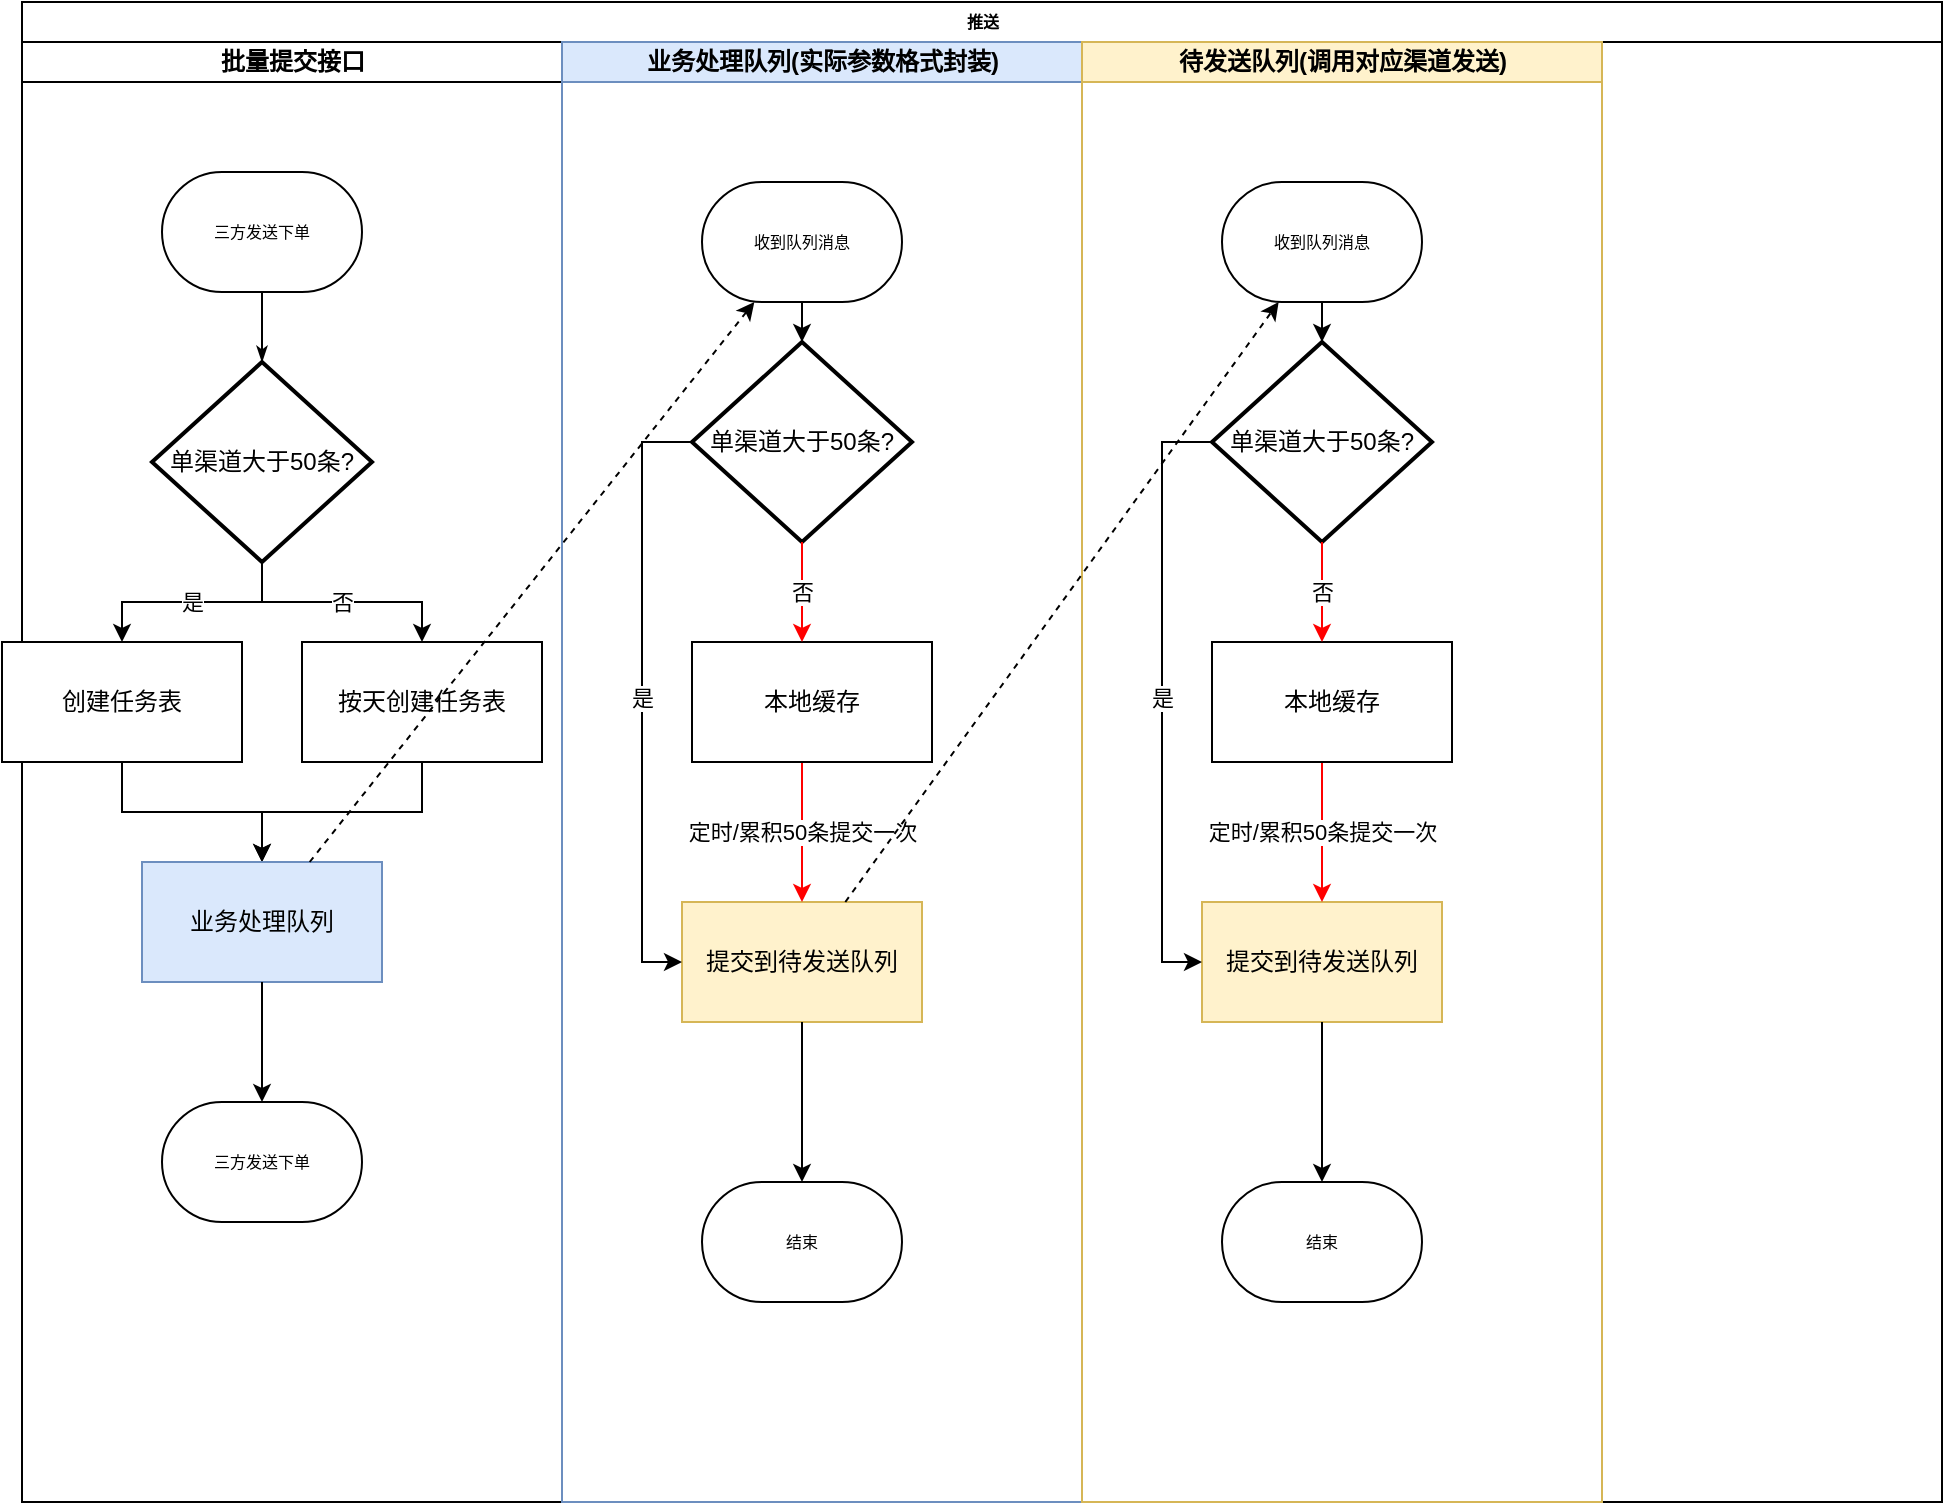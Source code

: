 <mxfile version="20.0.3" type="github">
  <diagram id="C5RBs43oDa-KdzZeNtuy" name="Page-1">
    <mxGraphModel dx="1038" dy="579" grid="1" gridSize="10" guides="1" tooltips="1" connect="1" arrows="1" fold="1" page="1" pageScale="1" pageWidth="827" pageHeight="1169" math="0" shadow="0">
      <root>
        <mxCell id="WIyWlLk6GJQsqaUBKTNV-0" />
        <mxCell id="WIyWlLk6GJQsqaUBKTNV-1" parent="WIyWlLk6GJQsqaUBKTNV-0" />
        <mxCell id="mbmvQlX0xwVgaDl7BcdG-14" value="推送" style="swimlane;html=1;childLayout=stackLayout;startSize=20;rounded=0;shadow=0;labelBackgroundColor=none;strokeWidth=1;fontFamily=Verdana;fontSize=8;align=center;" vertex="1" parent="WIyWlLk6GJQsqaUBKTNV-1">
          <mxGeometry x="10" y="30" width="960" height="750" as="geometry" />
        </mxCell>
        <mxCell id="mbmvQlX0xwVgaDl7BcdG-15" value="批量提交接口" style="swimlane;html=1;startSize=20;" vertex="1" parent="mbmvQlX0xwVgaDl7BcdG-14">
          <mxGeometry y="20" width="270" height="730" as="geometry" />
        </mxCell>
        <mxCell id="mbmvQlX0xwVgaDl7BcdG-16" value="三方发送下单" style="rounded=1;whiteSpace=wrap;html=1;shadow=0;labelBackgroundColor=none;strokeWidth=1;fontFamily=Verdana;fontSize=8;align=center;arcSize=50;" vertex="1" parent="mbmvQlX0xwVgaDl7BcdG-15">
          <mxGeometry x="70" y="65" width="100" height="60" as="geometry" />
        </mxCell>
        <mxCell id="mbmvQlX0xwVgaDl7BcdG-62" value="单渠道大于50条?" style="strokeWidth=2;html=1;shape=mxgraph.flowchart.decision;whiteSpace=wrap;" vertex="1" parent="mbmvQlX0xwVgaDl7BcdG-15">
          <mxGeometry x="65" y="160" width="110" height="100" as="geometry" />
        </mxCell>
        <mxCell id="mbmvQlX0xwVgaDl7BcdG-19" style="edgeStyle=orthogonalEdgeStyle;rounded=1;html=1;labelBackgroundColor=none;startArrow=none;startFill=0;startSize=5;endArrow=classicThin;endFill=1;endSize=5;jettySize=auto;orthogonalLoop=1;strokeWidth=1;fontFamily=Verdana;fontSize=8" edge="1" parent="mbmvQlX0xwVgaDl7BcdG-15" source="mbmvQlX0xwVgaDl7BcdG-16" target="mbmvQlX0xwVgaDl7BcdG-62">
          <mxGeometry relative="1" as="geometry">
            <mxPoint x="70" y="160" as="targetPoint" />
          </mxGeometry>
        </mxCell>
        <mxCell id="mbmvQlX0xwVgaDl7BcdG-71" style="edgeStyle=orthogonalEdgeStyle;rounded=0;orthogonalLoop=1;jettySize=auto;html=1;" edge="1" parent="mbmvQlX0xwVgaDl7BcdG-15" source="mbmvQlX0xwVgaDl7BcdG-66" target="mbmvQlX0xwVgaDl7BcdG-70">
          <mxGeometry relative="1" as="geometry" />
        </mxCell>
        <mxCell id="mbmvQlX0xwVgaDl7BcdG-66" value="创建任务表" style="rounded=0;whiteSpace=wrap;html=1;" vertex="1" parent="mbmvQlX0xwVgaDl7BcdG-15">
          <mxGeometry x="-10" y="300" width="120" height="60" as="geometry" />
        </mxCell>
        <mxCell id="mbmvQlX0xwVgaDl7BcdG-65" value="是" style="edgeStyle=orthogonalEdgeStyle;rounded=0;orthogonalLoop=1;jettySize=auto;html=1;" edge="1" parent="mbmvQlX0xwVgaDl7BcdG-15" source="mbmvQlX0xwVgaDl7BcdG-62" target="mbmvQlX0xwVgaDl7BcdG-66">
          <mxGeometry relative="1" as="geometry">
            <mxPoint x="70" y="330" as="targetPoint" />
          </mxGeometry>
        </mxCell>
        <mxCell id="mbmvQlX0xwVgaDl7BcdG-72" style="edgeStyle=orthogonalEdgeStyle;rounded=0;orthogonalLoop=1;jettySize=auto;html=1;" edge="1" parent="mbmvQlX0xwVgaDl7BcdG-15" source="mbmvQlX0xwVgaDl7BcdG-67" target="mbmvQlX0xwVgaDl7BcdG-70">
          <mxGeometry relative="1" as="geometry" />
        </mxCell>
        <mxCell id="mbmvQlX0xwVgaDl7BcdG-67" value="按天创建任务表" style="rounded=0;whiteSpace=wrap;html=1;" vertex="1" parent="mbmvQlX0xwVgaDl7BcdG-15">
          <mxGeometry x="140" y="300" width="120" height="60" as="geometry" />
        </mxCell>
        <mxCell id="mbmvQlX0xwVgaDl7BcdG-64" value="否" style="edgeStyle=orthogonalEdgeStyle;rounded=0;orthogonalLoop=1;jettySize=auto;html=1;" edge="1" parent="mbmvQlX0xwVgaDl7BcdG-15" source="mbmvQlX0xwVgaDl7BcdG-62" target="mbmvQlX0xwVgaDl7BcdG-67">
          <mxGeometry relative="1" as="geometry">
            <mxPoint x="190" y="300" as="targetPoint" />
          </mxGeometry>
        </mxCell>
        <mxCell id="mbmvQlX0xwVgaDl7BcdG-70" value="业务处理队列" style="rounded=0;whiteSpace=wrap;html=1;fillColor=#dae8fc;strokeColor=#6c8ebf;" vertex="1" parent="mbmvQlX0xwVgaDl7BcdG-15">
          <mxGeometry x="60" y="410" width="120" height="60" as="geometry" />
        </mxCell>
        <mxCell id="mbmvQlX0xwVgaDl7BcdG-74" value="" style="edgeStyle=orthogonalEdgeStyle;rounded=0;orthogonalLoop=1;jettySize=auto;html=1;" edge="1" parent="mbmvQlX0xwVgaDl7BcdG-15" source="mbmvQlX0xwVgaDl7BcdG-70" target="mbmvQlX0xwVgaDl7BcdG-83">
          <mxGeometry relative="1" as="geometry">
            <mxPoint x="120" y="520" as="targetPoint" />
          </mxGeometry>
        </mxCell>
        <mxCell id="mbmvQlX0xwVgaDl7BcdG-83" value="三方发送下单" style="rounded=1;whiteSpace=wrap;html=1;shadow=0;labelBackgroundColor=none;strokeWidth=1;fontFamily=Verdana;fontSize=8;align=center;arcSize=50;" vertex="1" parent="mbmvQlX0xwVgaDl7BcdG-15">
          <mxGeometry x="70" y="530" width="100" height="60" as="geometry" />
        </mxCell>
        <mxCell id="mbmvQlX0xwVgaDl7BcdG-85" style="rounded=0;orthogonalLoop=1;jettySize=auto;html=1;dashed=1;" edge="1" parent="mbmvQlX0xwVgaDl7BcdG-14" source="mbmvQlX0xwVgaDl7BcdG-70" target="mbmvQlX0xwVgaDl7BcdG-75">
          <mxGeometry relative="1" as="geometry" />
        </mxCell>
        <mxCell id="mbmvQlX0xwVgaDl7BcdG-36" value="业务处理队列(实际参数格式封装)" style="swimlane;html=1;startSize=20;fillColor=#dae8fc;strokeColor=#6c8ebf;" vertex="1" parent="mbmvQlX0xwVgaDl7BcdG-14">
          <mxGeometry x="270" y="20" width="260" height="730" as="geometry" />
        </mxCell>
        <mxCell id="mbmvQlX0xwVgaDl7BcdG-75" value="收到队列消息" style="rounded=1;whiteSpace=wrap;html=1;shadow=0;labelBackgroundColor=none;strokeWidth=1;fontFamily=Verdana;fontSize=8;align=center;arcSize=50;" vertex="1" parent="mbmvQlX0xwVgaDl7BcdG-36">
          <mxGeometry x="70" y="70" width="100" height="60" as="geometry" />
        </mxCell>
        <mxCell id="mbmvQlX0xwVgaDl7BcdG-76" style="edgeStyle=orthogonalEdgeStyle;rounded=0;orthogonalLoop=1;jettySize=auto;html=1;" edge="1" parent="mbmvQlX0xwVgaDl7BcdG-36" source="mbmvQlX0xwVgaDl7BcdG-75" target="mbmvQlX0xwVgaDl7BcdG-78">
          <mxGeometry relative="1" as="geometry">
            <mxPoint x="80" y="150" as="targetPoint" />
          </mxGeometry>
        </mxCell>
        <mxCell id="mbmvQlX0xwVgaDl7BcdG-78" value="单渠道大于50条?" style="strokeWidth=2;html=1;shape=mxgraph.flowchart.decision;whiteSpace=wrap;" vertex="1" parent="mbmvQlX0xwVgaDl7BcdG-36">
          <mxGeometry x="65" y="150" width="110" height="100" as="geometry" />
        </mxCell>
        <mxCell id="mbmvQlX0xwVgaDl7BcdG-81" value="提交到待发送队列" style="rounded=0;whiteSpace=wrap;html=1;fillColor=#fff2cc;strokeColor=#d6b656;" vertex="1" parent="mbmvQlX0xwVgaDl7BcdG-36">
          <mxGeometry x="60" y="430" width="120" height="60" as="geometry" />
        </mxCell>
        <mxCell id="mbmvQlX0xwVgaDl7BcdG-86" value="结束" style="rounded=1;whiteSpace=wrap;html=1;shadow=0;labelBackgroundColor=none;strokeWidth=1;fontFamily=Verdana;fontSize=8;align=center;arcSize=50;" vertex="1" parent="mbmvQlX0xwVgaDl7BcdG-36">
          <mxGeometry x="70" y="570" width="100" height="60" as="geometry" />
        </mxCell>
        <mxCell id="mbmvQlX0xwVgaDl7BcdG-82" style="edgeStyle=orthogonalEdgeStyle;rounded=0;orthogonalLoop=1;jettySize=auto;html=1;" edge="1" parent="mbmvQlX0xwVgaDl7BcdG-36" source="mbmvQlX0xwVgaDl7BcdG-81" target="mbmvQlX0xwVgaDl7BcdG-86">
          <mxGeometry relative="1" as="geometry">
            <mxPoint x="70" y="420" as="targetPoint" />
          </mxGeometry>
        </mxCell>
        <mxCell id="mbmvQlX0xwVgaDl7BcdG-98" value="定时/累积50条提交一次" style="edgeStyle=orthogonalEdgeStyle;rounded=0;orthogonalLoop=1;jettySize=auto;html=1;strokeColor=#FF0000;" edge="1" parent="mbmvQlX0xwVgaDl7BcdG-36" source="mbmvQlX0xwVgaDl7BcdG-97" target="mbmvQlX0xwVgaDl7BcdG-81">
          <mxGeometry relative="1" as="geometry">
            <Array as="points">
              <mxPoint x="120" y="400" />
              <mxPoint x="120" y="400" />
            </Array>
          </mxGeometry>
        </mxCell>
        <mxCell id="mbmvQlX0xwVgaDl7BcdG-97" value="本地缓存" style="rounded=0;whiteSpace=wrap;html=1;" vertex="1" parent="mbmvQlX0xwVgaDl7BcdG-36">
          <mxGeometry x="65" y="300" width="120" height="60" as="geometry" />
        </mxCell>
        <mxCell id="mbmvQlX0xwVgaDl7BcdG-88" value="否" style="edgeStyle=orthogonalEdgeStyle;rounded=0;orthogonalLoop=1;jettySize=auto;html=1;strokeColor=#FF0000;" edge="1" parent="mbmvQlX0xwVgaDl7BcdG-36" source="mbmvQlX0xwVgaDl7BcdG-78" target="mbmvQlX0xwVgaDl7BcdG-97">
          <mxGeometry relative="1" as="geometry">
            <mxPoint x="180" y="300" as="targetPoint" />
            <Array as="points">
              <mxPoint x="120" y="300" />
              <mxPoint x="120" y="300" />
            </Array>
          </mxGeometry>
        </mxCell>
        <mxCell id="mbmvQlX0xwVgaDl7BcdG-80" value="是" style="edgeStyle=orthogonalEdgeStyle;rounded=0;orthogonalLoop=1;jettySize=auto;html=1;" edge="1" parent="mbmvQlX0xwVgaDl7BcdG-36" source="mbmvQlX0xwVgaDl7BcdG-78" target="mbmvQlX0xwVgaDl7BcdG-81">
          <mxGeometry relative="1" as="geometry">
            <mxPoint x="70" y="300" as="targetPoint" />
            <Array as="points">
              <mxPoint x="40" y="200" />
            </Array>
          </mxGeometry>
        </mxCell>
        <mxCell id="mbmvQlX0xwVgaDl7BcdG-99" value="待发送队列(调用对应渠道发送)" style="swimlane;html=1;startSize=20;fillColor=#fff2cc;strokeColor=#d6b656;" vertex="1" parent="mbmvQlX0xwVgaDl7BcdG-14">
          <mxGeometry x="530" y="20" width="260" height="730" as="geometry" />
        </mxCell>
        <mxCell id="mbmvQlX0xwVgaDl7BcdG-100" value="收到队列消息" style="rounded=1;whiteSpace=wrap;html=1;shadow=0;labelBackgroundColor=none;strokeWidth=1;fontFamily=Verdana;fontSize=8;align=center;arcSize=50;" vertex="1" parent="mbmvQlX0xwVgaDl7BcdG-99">
          <mxGeometry x="70" y="70" width="100" height="60" as="geometry" />
        </mxCell>
        <mxCell id="mbmvQlX0xwVgaDl7BcdG-101" style="edgeStyle=orthogonalEdgeStyle;rounded=0;orthogonalLoop=1;jettySize=auto;html=1;" edge="1" parent="mbmvQlX0xwVgaDl7BcdG-99" source="mbmvQlX0xwVgaDl7BcdG-100" target="mbmvQlX0xwVgaDl7BcdG-102">
          <mxGeometry relative="1" as="geometry">
            <mxPoint x="80" y="150" as="targetPoint" />
          </mxGeometry>
        </mxCell>
        <mxCell id="mbmvQlX0xwVgaDl7BcdG-102" value="单渠道大于50条?" style="strokeWidth=2;html=1;shape=mxgraph.flowchart.decision;whiteSpace=wrap;" vertex="1" parent="mbmvQlX0xwVgaDl7BcdG-99">
          <mxGeometry x="65" y="150" width="110" height="100" as="geometry" />
        </mxCell>
        <mxCell id="mbmvQlX0xwVgaDl7BcdG-103" value="提交到待发送队列" style="rounded=0;whiteSpace=wrap;html=1;fillColor=#fff2cc;strokeColor=#d6b656;" vertex="1" parent="mbmvQlX0xwVgaDl7BcdG-99">
          <mxGeometry x="60" y="430" width="120" height="60" as="geometry" />
        </mxCell>
        <mxCell id="mbmvQlX0xwVgaDl7BcdG-104" value="结束" style="rounded=1;whiteSpace=wrap;html=1;shadow=0;labelBackgroundColor=none;strokeWidth=1;fontFamily=Verdana;fontSize=8;align=center;arcSize=50;" vertex="1" parent="mbmvQlX0xwVgaDl7BcdG-99">
          <mxGeometry x="70" y="570" width="100" height="60" as="geometry" />
        </mxCell>
        <mxCell id="mbmvQlX0xwVgaDl7BcdG-105" style="edgeStyle=orthogonalEdgeStyle;rounded=0;orthogonalLoop=1;jettySize=auto;html=1;" edge="1" parent="mbmvQlX0xwVgaDl7BcdG-99" source="mbmvQlX0xwVgaDl7BcdG-103" target="mbmvQlX0xwVgaDl7BcdG-104">
          <mxGeometry relative="1" as="geometry">
            <mxPoint x="70" y="420" as="targetPoint" />
          </mxGeometry>
        </mxCell>
        <mxCell id="mbmvQlX0xwVgaDl7BcdG-106" value="定时/累积50条提交一次" style="edgeStyle=orthogonalEdgeStyle;rounded=0;orthogonalLoop=1;jettySize=auto;html=1;strokeColor=#FF0000;" edge="1" parent="mbmvQlX0xwVgaDl7BcdG-99" source="mbmvQlX0xwVgaDl7BcdG-107" target="mbmvQlX0xwVgaDl7BcdG-103">
          <mxGeometry relative="1" as="geometry">
            <Array as="points">
              <mxPoint x="120" y="400" />
              <mxPoint x="120" y="400" />
            </Array>
          </mxGeometry>
        </mxCell>
        <mxCell id="mbmvQlX0xwVgaDl7BcdG-107" value="本地缓存" style="rounded=0;whiteSpace=wrap;html=1;" vertex="1" parent="mbmvQlX0xwVgaDl7BcdG-99">
          <mxGeometry x="65" y="300" width="120" height="60" as="geometry" />
        </mxCell>
        <mxCell id="mbmvQlX0xwVgaDl7BcdG-108" value="否" style="edgeStyle=orthogonalEdgeStyle;rounded=0;orthogonalLoop=1;jettySize=auto;html=1;strokeColor=#FF0000;" edge="1" parent="mbmvQlX0xwVgaDl7BcdG-99" source="mbmvQlX0xwVgaDl7BcdG-102" target="mbmvQlX0xwVgaDl7BcdG-107">
          <mxGeometry relative="1" as="geometry">
            <mxPoint x="180" y="300" as="targetPoint" />
            <Array as="points">
              <mxPoint x="120" y="300" />
              <mxPoint x="120" y="300" />
            </Array>
          </mxGeometry>
        </mxCell>
        <mxCell id="mbmvQlX0xwVgaDl7BcdG-109" value="是" style="edgeStyle=orthogonalEdgeStyle;rounded=0;orthogonalLoop=1;jettySize=auto;html=1;" edge="1" parent="mbmvQlX0xwVgaDl7BcdG-99" source="mbmvQlX0xwVgaDl7BcdG-102" target="mbmvQlX0xwVgaDl7BcdG-103">
          <mxGeometry relative="1" as="geometry">
            <mxPoint x="70" y="300" as="targetPoint" />
            <Array as="points">
              <mxPoint x="40" y="200" />
            </Array>
          </mxGeometry>
        </mxCell>
        <mxCell id="mbmvQlX0xwVgaDl7BcdG-110" style="rounded=0;orthogonalLoop=1;jettySize=auto;html=1;strokeColor=#000000;dashed=1;" edge="1" parent="mbmvQlX0xwVgaDl7BcdG-14" source="mbmvQlX0xwVgaDl7BcdG-81" target="mbmvQlX0xwVgaDl7BcdG-100">
          <mxGeometry relative="1" as="geometry" />
        </mxCell>
      </root>
    </mxGraphModel>
  </diagram>
</mxfile>
